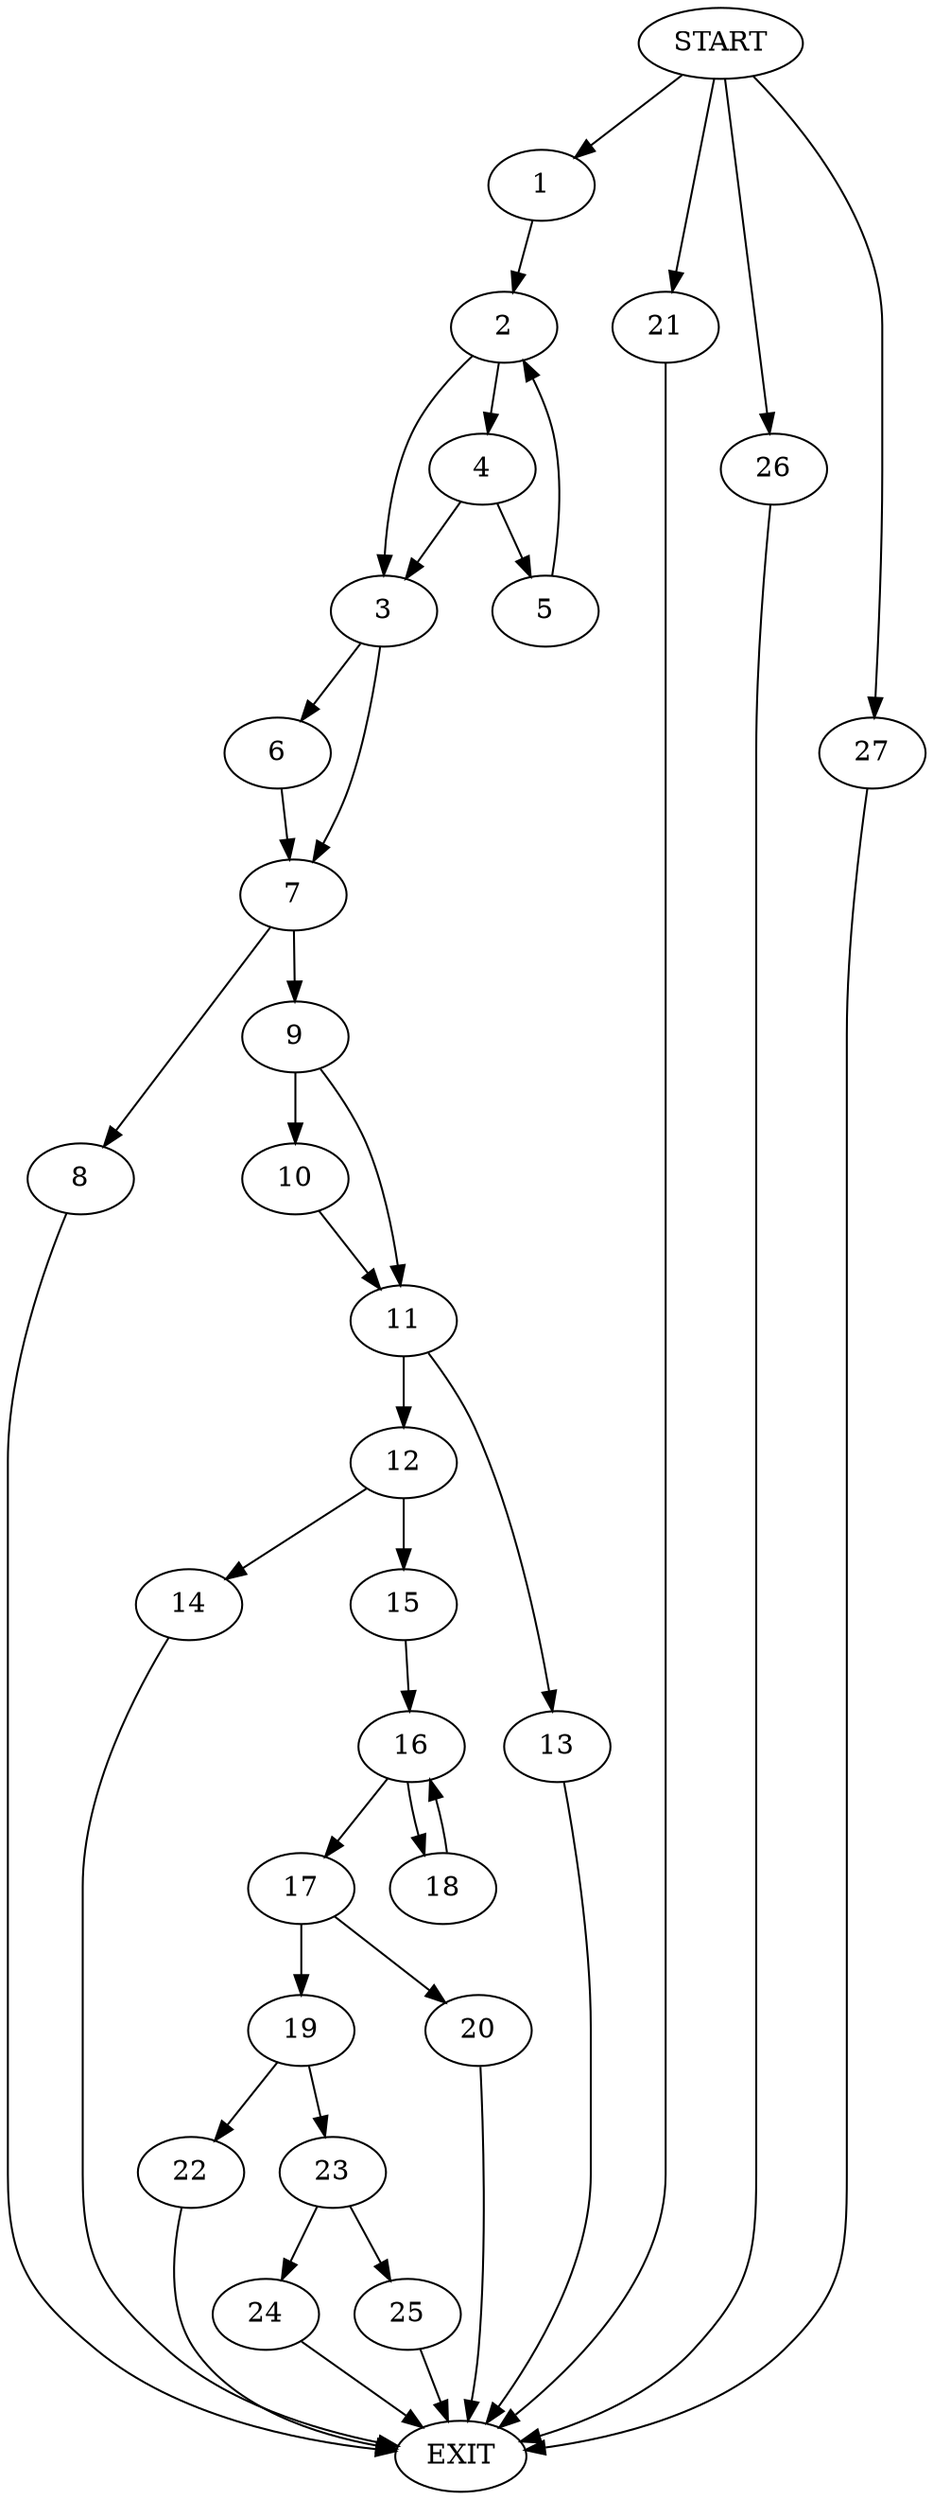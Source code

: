 digraph {
0 [label="START"]
28 [label="EXIT"]
0 -> 1
1 -> 2
2 -> 3
2 -> 4
4 -> 5
4 -> 3
3 -> 6
3 -> 7
5 -> 2
6 -> 7
7 -> 8
7 -> 9
8 -> 28
9 -> 10
9 -> 11
10 -> 11
11 -> 12
11 -> 13
12 -> 14
12 -> 15
13 -> 28
15 -> 16
14 -> 28
16 -> 17
16 -> 18
18 -> 16
17 -> 19
17 -> 20
0 -> 21
21 -> 28
19 -> 22
19 -> 23
20 -> 28
22 -> 28
23 -> 24
23 -> 25
0 -> 26
26 -> 28
24 -> 28
25 -> 28
0 -> 27
27 -> 28
}
